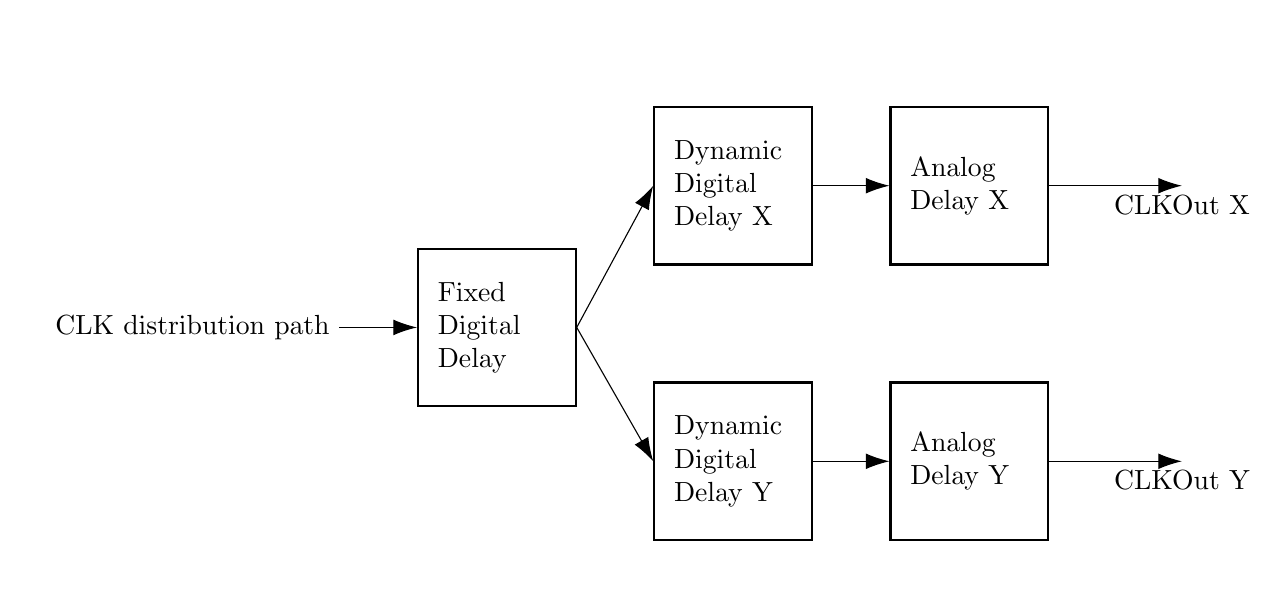\def\arrlen{3mm}
\def\arrwidth{2mm}

\begin{tikzpicture}	
		\draw[step=1.0,white,thin] (-8,-1) grid (0.5,6);

		\node (fdd) at (-6,2.2) [draw,thick,minimum width=2cm,minimum height=2cm,label=, text width=1.5cm,align=left] {Fixed  Digital Delay};
		\node (ddl1) at (-3,4) [draw,thick,minimum width=2cm,minimum height=2cm,label=, text width=1.5cm,align=left] {Dynamic  Digital Delay X};
		\node (ddl2) at (-3,0.5) [draw,thick,minimum width=2cm,minimum height=2cm,label=, text width=1.5cm,align=left] {Dynamic  Digital Delay Y};
			\node (adl1) at (0,4) [draw,thick,minimum width=2cm,minimum height=2cm,label=, text width=1.5cm,align=left] {Analog Delay X};
		\node (adl2) at (0,0.5) [draw,thick,minimum width=2cm,minimum height=2cm,label=, text width=1.5cm,align=left] {Analog Delay Y};


        \draw[-{Latex[length=\arrlen,width=\arrwidth]}] (-8,2.2) node[anchor=east] {CLK distribution path} -- (fdd.west);
		\draw[-{Latex[length=\arrlen,width=\arrwidth]}] (fdd.east) -- (ddl1.west);
		\draw[-{Latex[length=\arrlen,width=\arrwidth]}] (fdd.east) -- (ddl2.west);
		\draw[-{Latex[length=\arrlen,width=\arrwidth]}] (ddl1.east) -- (adl1.west);
		\draw[-{Latex[length=\arrlen,width=\arrwidth]}] (ddl2.east) -- (adl2.west);
		
		\draw[-{Latex[length=\arrlen,width=\arrwidth]}] (adl1.east) -- (2.7,4) node[anchor=north] {CLKOut X}  ;
		\draw[-{Latex[length=\arrlen,width=\arrwidth]}] (adl2.east) -- (2.7,0.5) node[anchor=north] {CLKOut Y}  ;
\end{tikzpicture}